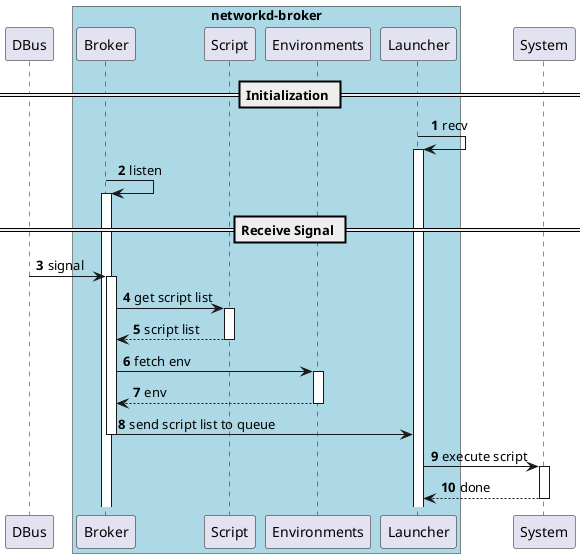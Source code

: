 @startuml networkd-broker

skinparam BoxPadding 10

participant DBus
box "networkd-broker" #LightBlue
participant Broker
participant Script
participant Environments
participant Launcher
end box
participant System

autonumber

== Initialization ==
Launcher -> Launcher ++ : recv
Broker -> Broker ++ : listen

== Receive Signal ==
DBus -> Broker ++ : signal
Broker -> Script ++ : get script list
return script list
Broker -> Environments ++ : fetch env
return env
Broker -> Launcher --: send script list to queue
Launcher -> System ++ : execute script
return done

@enduml
